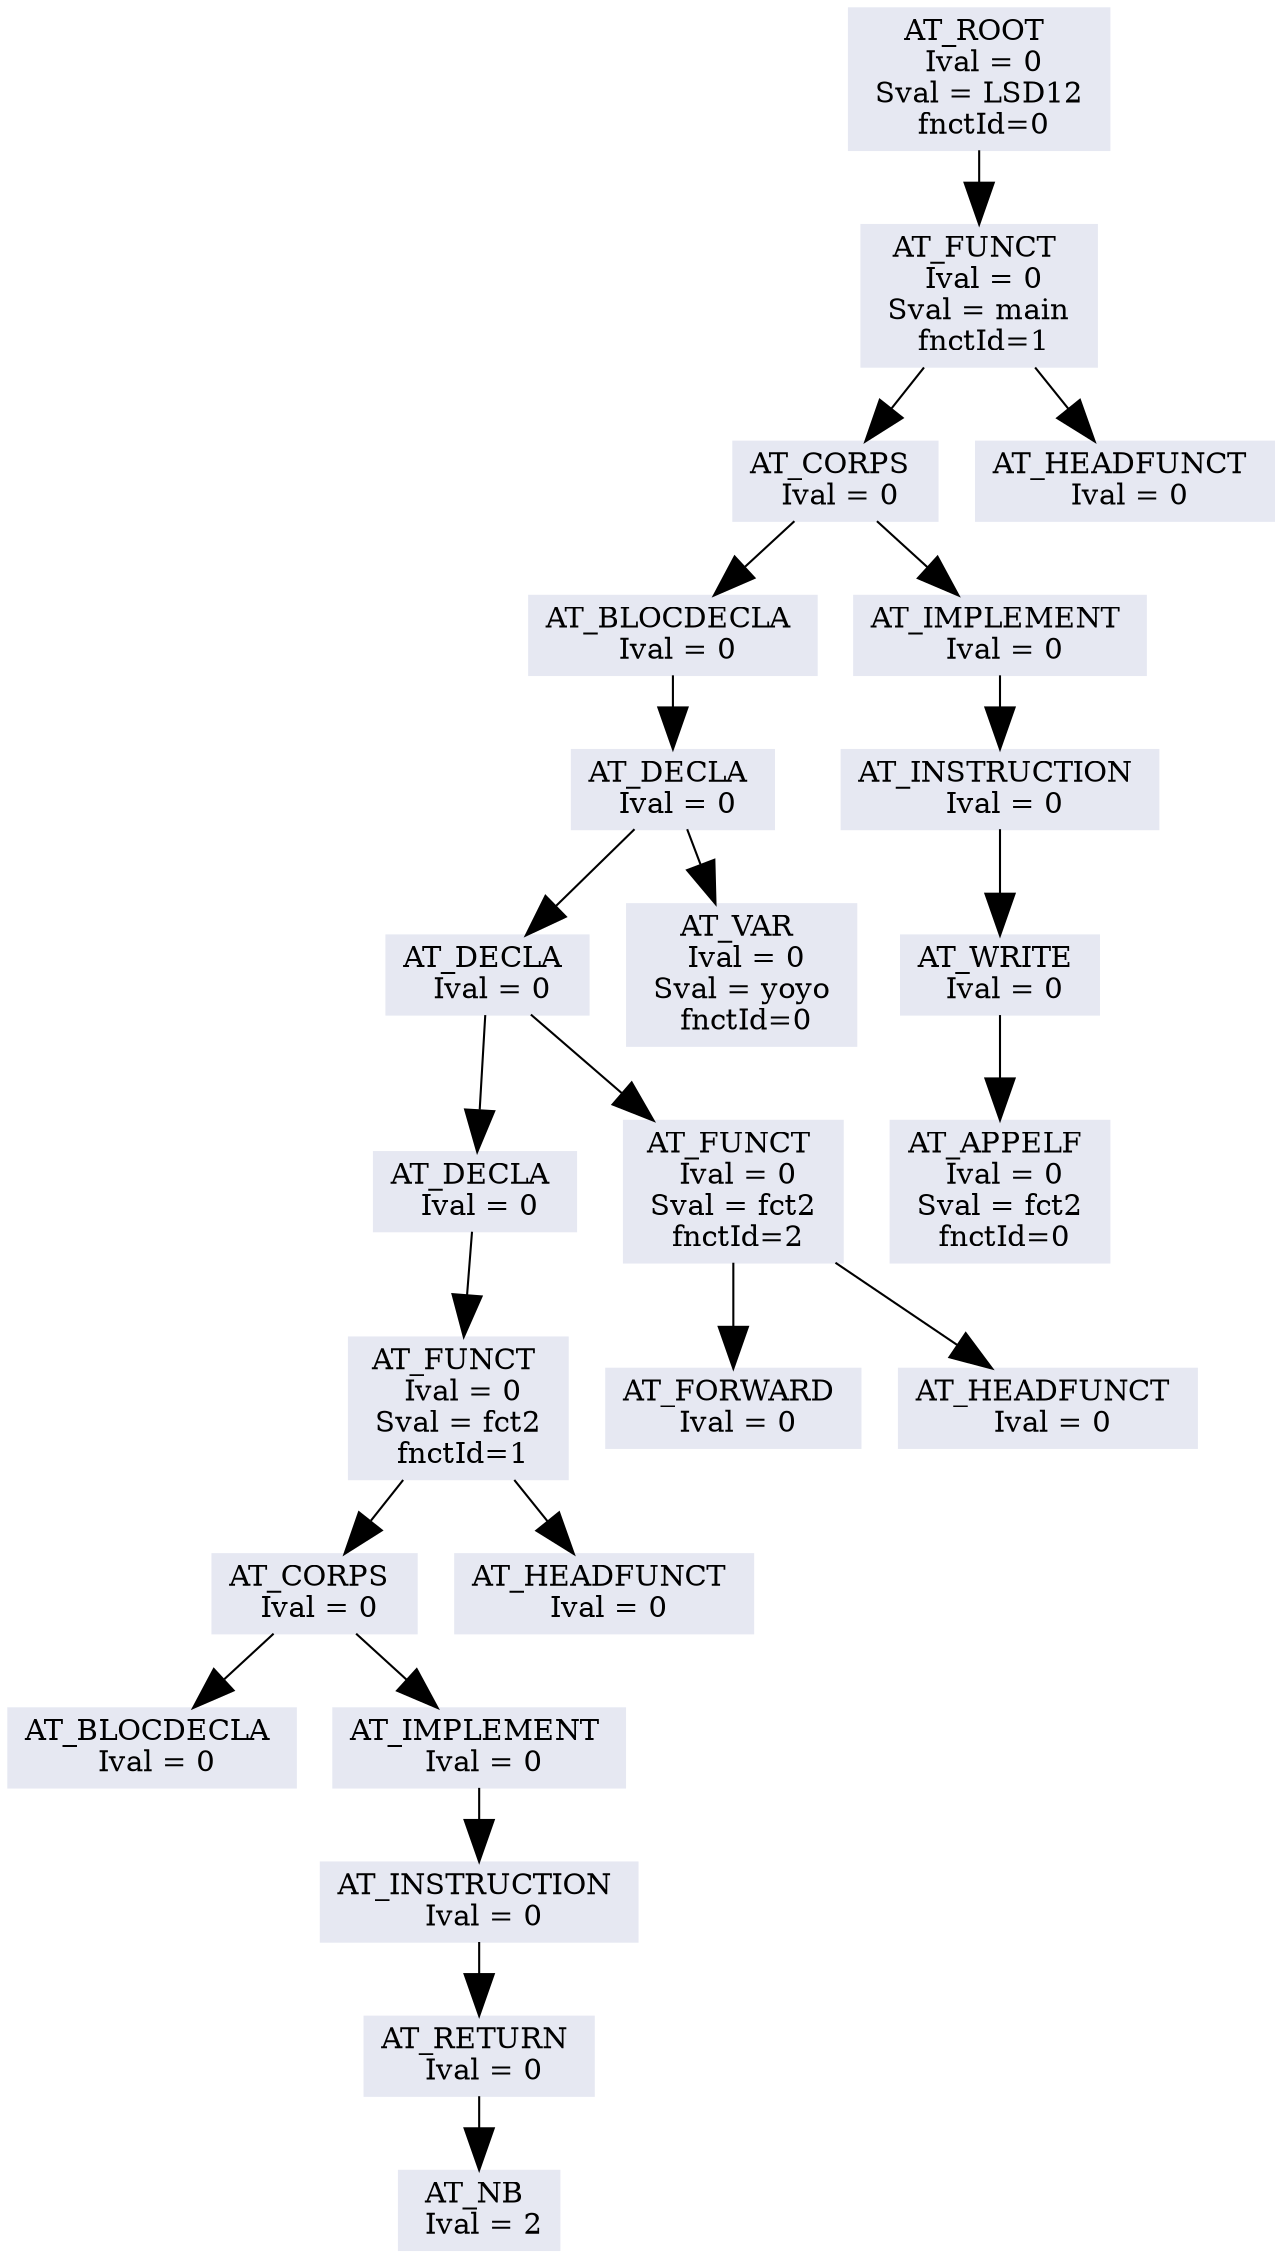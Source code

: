 //dot -Tjpg -oArbreGraph.jpg ArbreGraph.dot
digraph LSD12{
	bgcolor=white
	node [color="#9DACBF", fontcolor="#000000", style=filled];
	edge [arrowsize=2, color="#000000"];

// A remplacer avec ce qu'il y a entre ";*** BEGIN printTreeGraphViz(..) +locations ***" et ";*** END printTreeGraphViz(..) +locations ***"
"0x8dec450";
"0x8dec450"[shape=box, color="#e6e8f2", fontcolor="#000000",label="AT_ROOT \n Ival = 0\n Sval = LSD12 \n  fnctId=0 "];
"0x8dec450" -> "0x8dec428";
"0x8dec428"[shape=box, color="#e6e8f2", fontcolor="#000000",label="AT_FUNCT \n Ival = 0\n Sval = main \n  fnctId=1 "];
"0x8dec428" -> "0x8dec400";
"0x8dec428" -> "0x8dec078";
"0x8dec400"[shape=box, color="#e6e8f2", fontcolor="#000000",label="AT_CORPS \n Ival = 0"];
"0x8dec400" -> "0x8dec328";
"0x8dec400" -> "0x8dec3d8";
"0x8dec328"[shape=box, color="#e6e8f2", fontcolor="#000000",label="AT_BLOCDECLA \n Ival = 0"];
"0x8dec328" -> "0x8dec300";
"0x8dec300"[shape=box, color="#e6e8f2", fontcolor="#000000",label="AT_DECLA \n Ival = 0"];
"0x8dec300" -> "0x8dec2d8";
"0x8dec300" -> "0x8dec0b0";
"0x8dec2d8"[shape=box, color="#e6e8f2", fontcolor="#000000",label="AT_DECLA \n Ival = 0"];
"0x8dec2d8" -> "0x8dec2b0";
"0x8dec2d8" -> "0x8dec138";
"0x8dec2b0"[shape=box, color="#e6e8f2", fontcolor="#000000",label="AT_DECLA \n Ival = 0"];
"0x8dec2b0" -> "0x8dec288";
"0x8dec288"[shape=box, color="#e6e8f2", fontcolor="#000000",label="AT_FUNCT \n Ival = 0\n Sval = fct2 \n  fnctId=1 "];
"0x8dec288" -> "0x8dec260";
"0x8dec288" -> "0x8dec170";
"0x8dec260"[shape=box, color="#e6e8f2", fontcolor="#000000",label="AT_CORPS \n Ival = 0"];
"0x8dec260" -> "0x8dec198";
"0x8dec260" -> "0x8dec238";
"0x8dec198"[shape=box, color="#e6e8f2", fontcolor="#000000",label="AT_BLOCDECLA \n Ival = 0"];
"0x8dec238"[shape=box, color="#e6e8f2", fontcolor="#000000",label="AT_IMPLEMENT \n Ival = 0"];
"0x8dec238" -> "0x8dec210";
"0x8dec210"[shape=box, color="#e6e8f2", fontcolor="#000000",label="AT_INSTRUCTION \n Ival = 0"];
"0x8dec210" -> "0x8dec1e8";
"0x8dec1e8"[shape=box, color="#e6e8f2", fontcolor="#000000",label="AT_RETURN \n Ival = 0"];
"0x8dec1e8" -> "0x8dec1c0";
"0x8dec1c0"[shape=box, color="#e6e8f2", fontcolor="#000000",label="AT_NB \n Ival = 2"];
"0x8dec170"[shape=box, color="#e6e8f2", fontcolor="#000000",label="AT_HEADFUNCT \n Ival = 0"];
"0x8dec138"[shape=box, color="#e6e8f2", fontcolor="#000000",label="AT_FUNCT \n Ival = 0\n Sval = fct2 \n  fnctId=2 "];
"0x8dec138" -> "0x8dec110";
"0x8dec138" -> "0x8dec0e8";
"0x8dec110"[shape=box, color="#e6e8f2", fontcolor="#000000",label="AT_FORWARD \n Ival = 0"];
"0x8dec0e8"[shape=box, color="#e6e8f2", fontcolor="#000000",label="AT_HEADFUNCT \n Ival = 0"];
"0x8dec0b0"[shape=box, color="#e6e8f2", fontcolor="#000000",label="AT_VAR \n Ival = 0\n Sval = yoyo \n  fnctId=0 "];
"0x8dec3d8"[shape=box, color="#e6e8f2", fontcolor="#000000",label="AT_IMPLEMENT \n Ival = 0"];
"0x8dec3d8" -> "0x8dec3b0";
"0x8dec3b0"[shape=box, color="#e6e8f2", fontcolor="#000000",label="AT_INSTRUCTION \n Ival = 0"];
"0x8dec3b0" -> "0x8dec388";
"0x8dec388"[shape=box, color="#e6e8f2", fontcolor="#000000",label="AT_WRITE \n Ival = 0"];
"0x8dec388" -> "0x8dec360";
"0x8dec360"[shape=box, color="#e6e8f2", fontcolor="#000000",label="AT_APPELF \n Ival = 0\n Sval = fct2 \n  fnctId=0 "];
"0x8dec078"[shape=box, color="#e6e8f2", fontcolor="#000000",label="AT_HEADFUNCT \n Ival = 0"];

}
